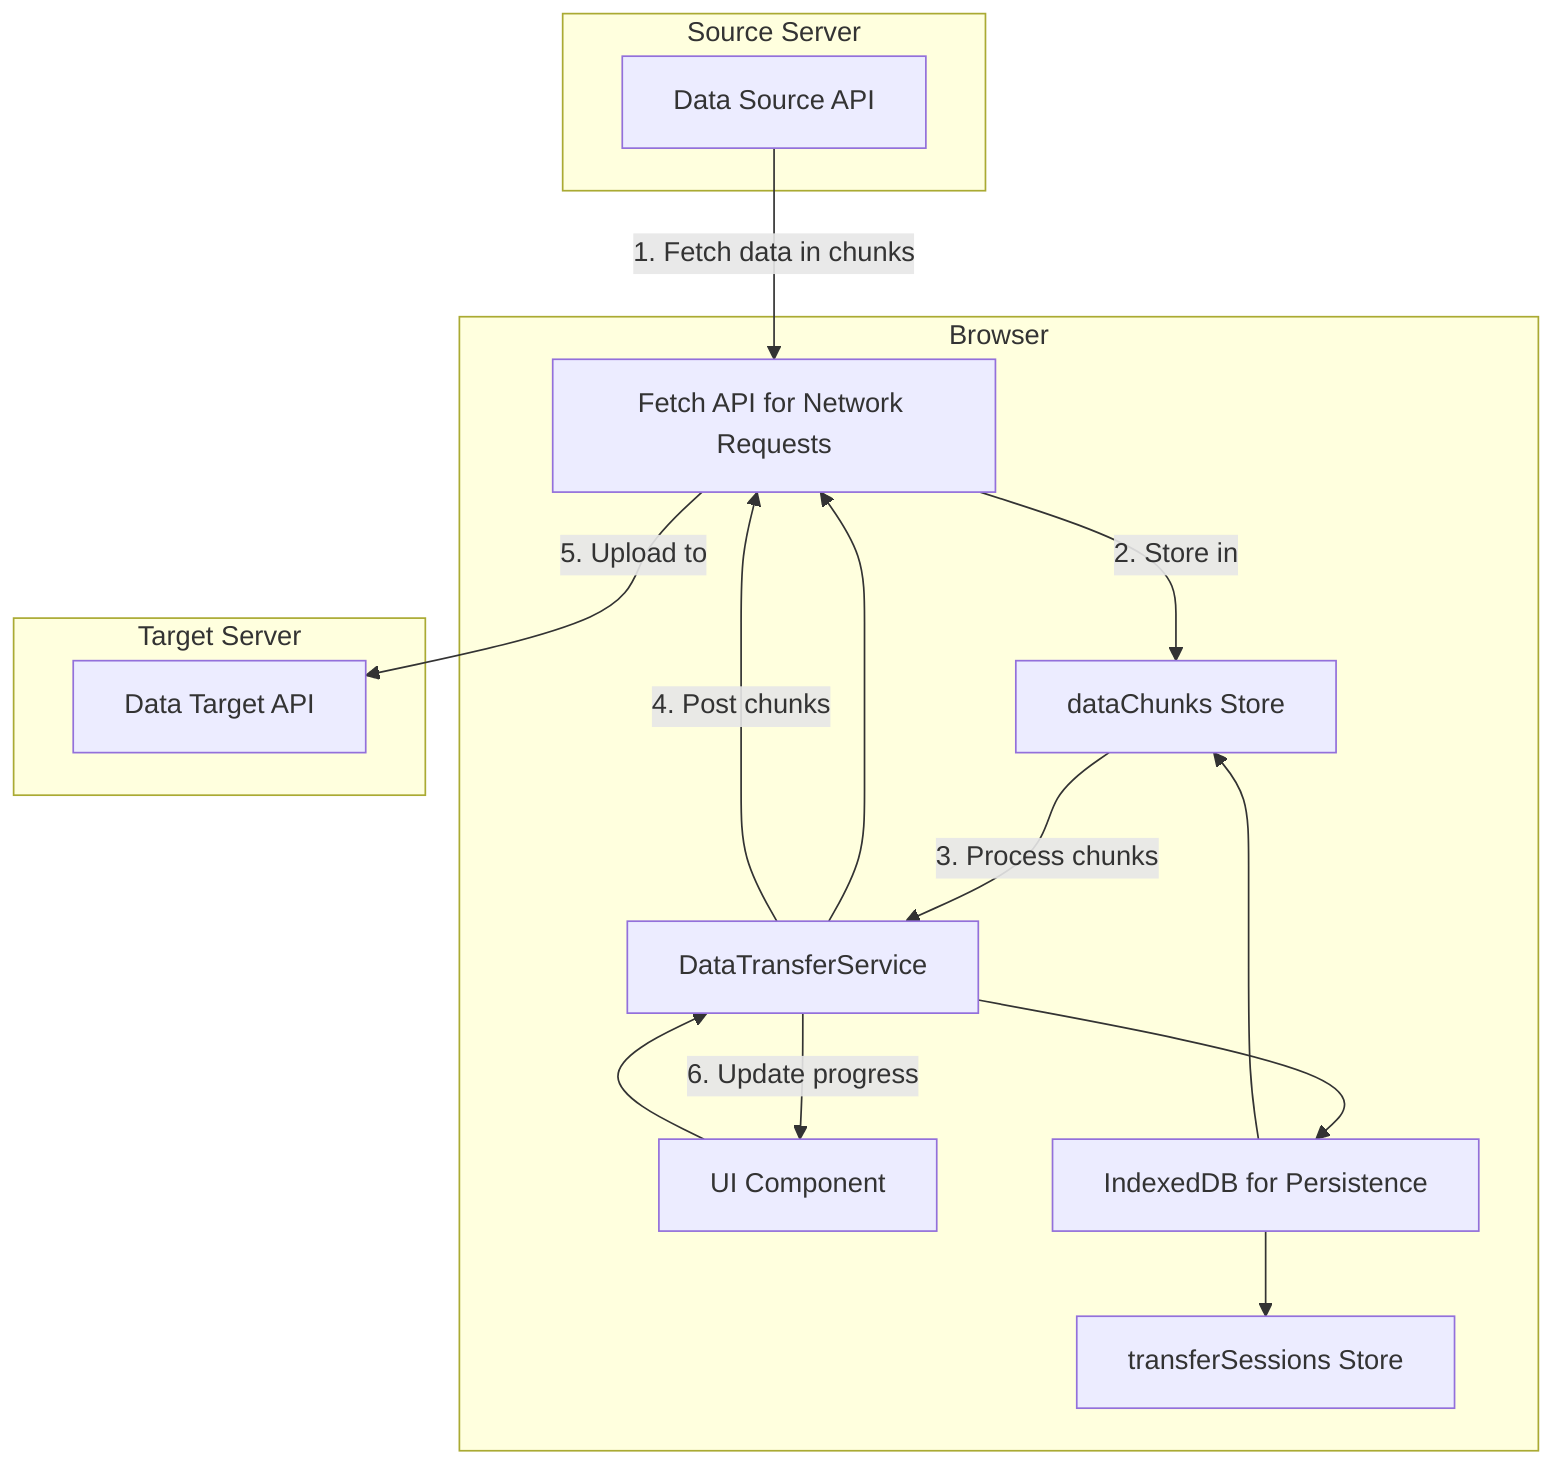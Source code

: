 graph TD
    subgraph "Source Server"
        A[Data Source API]
    end
    
    subgraph "Browser"
        B[UI Component] --> C[DataTransferService]
        C --> D[IndexedDB for Persistence]
        C --> E[Fetch API for Network Requests]
        D --> F[transferSessions Store]
        D --> G[dataChunks Store]
    end
    
    subgraph "Target Server"
        H[Data Target API]
    end
    
    A -->|1. Fetch data in chunks| E
    E -->|2. Store in| G
    G -->|3. Process chunks| C
    C -->|4. Post chunks| E
    E -->|5. Upload to| H
    C -->|6. Update progress| B